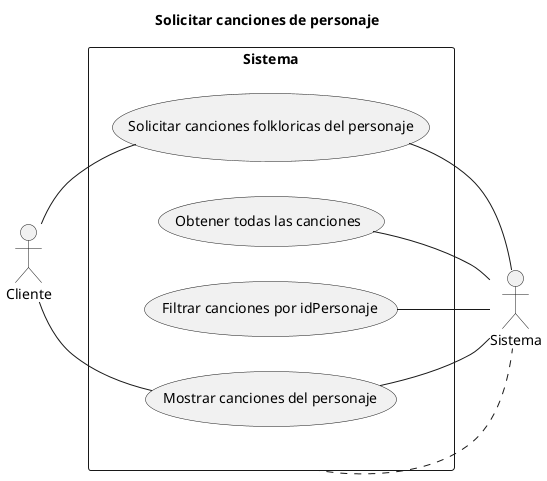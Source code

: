@startuml Diagrama Caso Uso 2

title Solicitar canciones de personaje

left to right direction
skinparam packageStyle rectangle


actor Cliente as c
actor Sistema as s

rectangle Sistema {
  usecase "Solicitar canciones folkloricas del personaje" as UC1
  usecase "Obtener todas las canciones" as UC2
  usecase "Filtrar canciones por idPersonaje" as UC3
  usecase "Mostrar canciones del personaje" as UC4
}

Sistema .. s

c -- UC1
s -left- UC1
s -left- UC2
s -left- UC3
s -left- UC4
c -- UC4


@enduml
